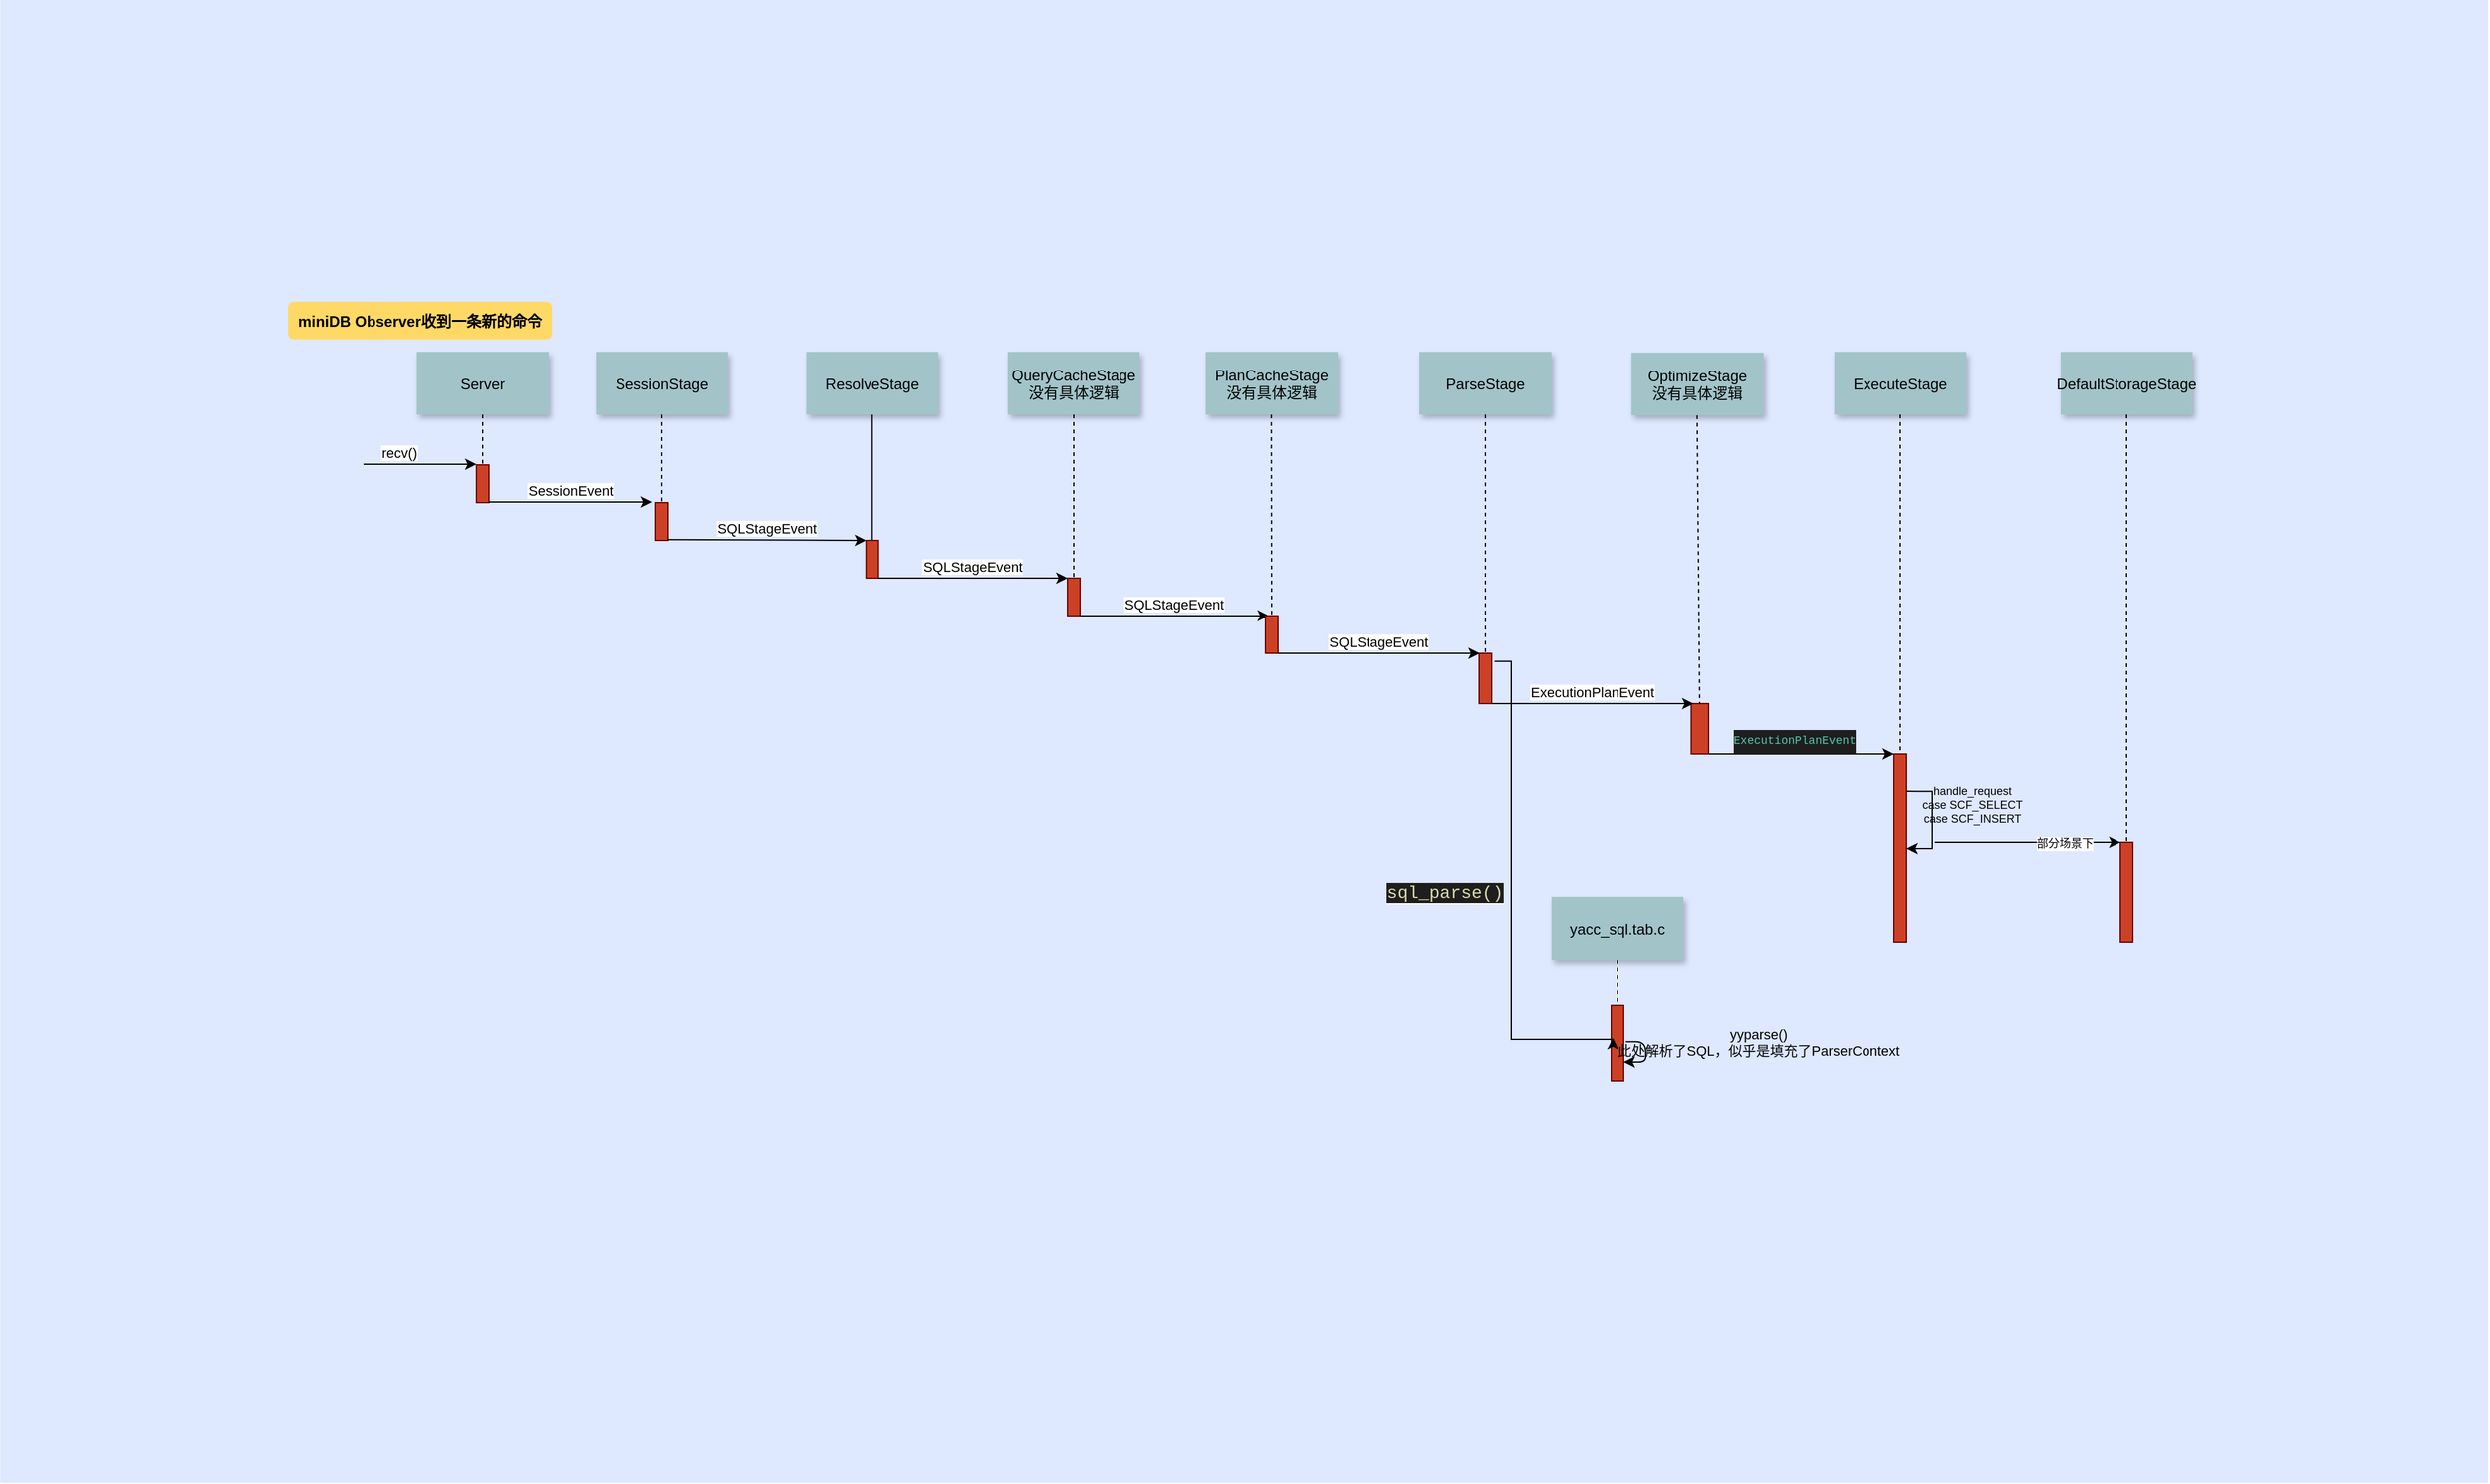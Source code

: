 <mxfile version="15.5.4" type="github">
  <diagram name="Page-1" id="9361dd3d-8414-5efd-6122-117bd74ce7a7">
    <mxGraphModel dx="2118" dy="1335" grid="1" gridSize="10" guides="1" tooltips="1" connect="1" arrows="1" fold="1" page="0" pageScale="1.5" pageWidth="826" pageHeight="1169" background="none" math="0" shadow="0">
      <root>
        <mxCell id="0" />
        <mxCell id="1" parent="0" />
        <mxCell id="69" value="" style="fillColor=#DEE8FF;strokeColor=none" parent="1" vertex="1">
          <mxGeometry x="-178.81" y="-220" width="1978.81" height="1180" as="geometry" />
        </mxCell>
        <mxCell id="2" value="" style="fillColor=#CC4125;strokeColor=#660000" parent="1" vertex="1">
          <mxGeometry x="200" y="150" width="10" height="30" as="geometry" />
        </mxCell>
        <mxCell id="3" value="recv()" style="edgeStyle=none;verticalLabelPosition=top;verticalAlign=bottom;labelPosition=left;align=right" parent="1" edge="1">
          <mxGeometry x="110" y="49.5" width="100" height="100" as="geometry">
            <mxPoint x="110" y="149.5" as="sourcePoint" />
            <mxPoint x="200" y="149.5" as="targetPoint" />
          </mxGeometry>
        </mxCell>
        <mxCell id="4" value="Server" style="shadow=1;fillColor=#A2C4C9;strokeColor=none" parent="1" vertex="1">
          <mxGeometry x="152.5" y="60" width="105" height="50" as="geometry" />
        </mxCell>
        <mxCell id="6" value="" style="fillColor=#CC4125;strokeColor=#660000" parent="1" vertex="1">
          <mxGeometry x="342.5" y="180" width="10" height="30" as="geometry" />
        </mxCell>
        <mxCell id="7" value="SessionStage" style="shadow=1;fillColor=#A2C4C9;strokeColor=none" parent="1" vertex="1">
          <mxGeometry x="295" y="60" width="105" height="50" as="geometry" />
        </mxCell>
        <mxCell id="8" value="" style="edgeStyle=none;endArrow=none;dashed=1" parent="1" source="7" target="6" edge="1">
          <mxGeometry x="272.335" y="165" width="100" height="100" as="geometry">
            <mxPoint x="347.259" y="110" as="sourcePoint" />
            <mxPoint x="347.576" y="165" as="targetPoint" />
          </mxGeometry>
        </mxCell>
        <mxCell id="9" value="SessionEvent" style="edgeStyle=none;verticalLabelPosition=top;verticalAlign=bottom" parent="1" edge="1">
          <mxGeometry x="220" y="92" width="100" height="100" as="geometry">
            <mxPoint x="210" y="179.5" as="sourcePoint" />
            <mxPoint x="340" y="179.5" as="targetPoint" />
          </mxGeometry>
        </mxCell>
        <mxCell id="13" value="SQLStageEvent" style="edgeStyle=none;verticalLabelPosition=top;verticalAlign=bottom;entryX=0;entryY=0;entryDx=0;entryDy=0;" parent="1" edge="1" target="17">
          <mxGeometry x="385.455" y="122.146" width="100" height="100" as="geometry">
            <mxPoint x="352.5" y="209.436" as="sourcePoint" />
            <mxPoint x="462.5" y="209.436" as="targetPoint" />
          </mxGeometry>
        </mxCell>
        <mxCell id="15" value="ResolveStage" style="shadow=1;fillColor=#A2C4C9;strokeColor=none" parent="1" vertex="1">
          <mxGeometry x="462.284" y="60.0" width="105" height="50" as="geometry" />
        </mxCell>
        <mxCell id="16" value="" style="edgeStyle=none;endArrow=none" parent="1" source="15" target="17" edge="1">
          <mxGeometry x="437.043" y="270" width="100" height="100" as="geometry">
            <mxPoint x="514.543" y="220.0" as="sourcePoint" />
            <mxPoint x="514.543" y="240.0" as="targetPoint" />
          </mxGeometry>
        </mxCell>
        <mxCell id="17" value="" style="fillColor=#CC4125;strokeColor=#660000" parent="1" vertex="1">
          <mxGeometry x="509.78" y="210" width="10" height="30" as="geometry" />
        </mxCell>
        <mxCell id="21" value="" style="fillColor=#CC4125;strokeColor=#660000" parent="1" vertex="1">
          <mxGeometry x="670" y="240" width="10" height="30" as="geometry" />
        </mxCell>
        <mxCell id="22" value="QueryCacheStage&#xa;没有具体逻辑" style="shadow=1;fillColor=#A2C4C9;strokeColor=none" parent="1" vertex="1">
          <mxGeometry x="622.5" y="60" width="105" height="50" as="geometry" />
        </mxCell>
        <mxCell id="23" value="" style="edgeStyle=none;endArrow=none;dashed=1" parent="1" source="22" target="21" edge="1">
          <mxGeometry x="614.488" y="175.0" width="100" height="100" as="geometry">
            <mxPoint x="674.653" y="110" as="sourcePoint" />
            <mxPoint x="674.653" y="260" as="targetPoint" />
          </mxGeometry>
        </mxCell>
        <mxCell id="24" value="ExecuteStage" style="shadow=1;fillColor=#A2C4C9;strokeColor=none" parent="1" vertex="1">
          <mxGeometry x="1280" y="60" width="105" height="50" as="geometry" />
        </mxCell>
        <mxCell id="25" value="" style="edgeStyle=none;endArrow=none;dashed=1" parent="1" source="24" target="26" edge="1">
          <mxGeometry x="1066.335" y="165" width="100" height="100" as="geometry">
            <mxPoint x="1141.259" y="110" as="sourcePoint" />
            <mxPoint x="1141.576" y="165" as="targetPoint" />
          </mxGeometry>
        </mxCell>
        <mxCell id="s2LQRpCYXiTGs1c-41xj-136" value="handle_request&#xa;case SCF_SELECT&#xa;case SCF_INSERT" style="edgeStyle=orthogonalEdgeStyle;rounded=0;orthogonalLoop=1;jettySize=auto;html=0;entryX=1;entryY=0.5;entryDx=0;entryDy=0;labelBackgroundColor=none;labelBorderColor=none;fontSize=9;fontColor=default;exitX=1.018;exitY=0.197;exitDx=0;exitDy=0;exitPerimeter=0;" edge="1" parent="1" source="26" target="26">
          <mxGeometry x="-0.291" y="32" relative="1" as="geometry">
            <Array as="points">
              <mxPoint x="1358" y="410" />
              <mxPoint x="1358" y="455" />
            </Array>
            <mxPoint as="offset" />
          </mxGeometry>
        </mxCell>
        <mxCell id="26" value="" style="fillColor=#CC4125;strokeColor=#660000" parent="1" vertex="1">
          <mxGeometry x="1327.5" y="380" width="10" height="150" as="geometry" />
        </mxCell>
        <mxCell id="27" value="SQLStageEvent" style="edgeStyle=elbowEdgeStyle;elbow=vertical;verticalLabelPosition=top;verticalAlign=bottom" parent="1" source="17" target="21" edge="1">
          <mxGeometry x="540" y="270" width="100" height="100" as="geometry">
            <mxPoint x="540" y="370" as="sourcePoint" />
            <mxPoint x="640" y="270" as="targetPoint" />
            <Array as="points">
              <mxPoint x="550" y="240" />
            </Array>
          </mxGeometry>
        </mxCell>
        <mxCell id="33" value="" style="edgeStyle=elbowEdgeStyle;elbow=horizontal;endArrow=none;dashed=1" parent="1" source="4" target="2" edge="1">
          <mxGeometry x="230.0" y="310" width="100" height="100" as="geometry">
            <mxPoint x="230.0" y="410" as="sourcePoint" />
            <mxPoint x="330" y="310" as="targetPoint" />
          </mxGeometry>
        </mxCell>
        <mxCell id="55" value="yacc_sql.tab.c" style="shadow=1;fillColor=#A2C4C9;strokeColor=none" parent="1" vertex="1">
          <mxGeometry x="1055" y="494.083" width="105" height="50" as="geometry" />
        </mxCell>
        <mxCell id="56" value="" style="edgeStyle=none;endArrow=none;dashed=1" parent="1" source="55" target="57" edge="1">
          <mxGeometry x="1204.071" y="380.087" width="100" height="100" as="geometry">
            <mxPoint x="1279.236" y="325.087" as="sourcePoint" />
            <mxPoint x="1350" y="445.087" as="targetPoint" />
          </mxGeometry>
        </mxCell>
        <mxCell id="57" value="" style="fillColor=#CC4125;strokeColor=#660000" parent="1" vertex="1">
          <mxGeometry x="1102.5" y="580" width="10" height="60" as="geometry" />
        </mxCell>
        <mxCell id="71" value="miniDB Observer收到一条新的命令" style="rounded=1;fontStyle=1;fillColor=#FFD966;strokeColor=none" parent="1" vertex="1">
          <mxGeometry x="50" y="20" width="210" height="30" as="geometry" />
        </mxCell>
        <mxCell id="s2LQRpCYXiTGs1c-41xj-105" value="PlanCacheStage&#xa;没有具体逻辑" style="shadow=1;fillColor=#A2C4C9;strokeColor=none" vertex="1" parent="1">
          <mxGeometry x="780" y="60" width="105" height="50" as="geometry" />
        </mxCell>
        <mxCell id="s2LQRpCYXiTGs1c-41xj-107" value="" style="edgeStyle=none;endArrow=none;dashed=1;startArrow=none;" edge="1" parent="1" source="s2LQRpCYXiTGs1c-41xj-106">
          <mxGeometry x="566.045" y="165" width="100" height="100" as="geometry">
            <mxPoint x="832.21" y="110" as="sourcePoint" />
            <mxPoint x="832.21" y="289.39" as="targetPoint" />
          </mxGeometry>
        </mxCell>
        <mxCell id="s2LQRpCYXiTGs1c-41xj-114" value="OptimizeStage&#xa;没有具体逻辑" style="shadow=1;fillColor=#A2C4C9;strokeColor=none" vertex="1" parent="1">
          <mxGeometry x="1118.69" y="60.61" width="105" height="50" as="geometry" />
        </mxCell>
        <mxCell id="s2LQRpCYXiTGs1c-41xj-133" style="edgeStyle=orthogonalEdgeStyle;rounded=0;orthogonalLoop=1;jettySize=auto;html=0;entryX=0;entryY=0;entryDx=0;entryDy=0;labelBackgroundColor=none;labelBorderColor=none;fontSize=7;fontColor=default;exitX=1;exitY=1;exitDx=0;exitDy=0;" edge="1" parent="1" source="s2LQRpCYXiTGs1c-41xj-115" target="26">
          <mxGeometry relative="1" as="geometry">
            <Array as="points">
              <mxPoint x="1328" y="380" />
            </Array>
          </mxGeometry>
        </mxCell>
        <mxCell id="s2LQRpCYXiTGs1c-41xj-135" value="&lt;div style=&quot;color: rgb(212 , 212 , 212) ; background-color: rgb(30 , 30 , 30) ; font-family: &amp;#34;consolas&amp;#34; , &amp;#34;courier new&amp;#34; , monospace ; line-height: 19px&quot;&gt;&lt;span style=&quot;color: rgb(78 , 201 , 176)&quot;&gt;&lt;font style=&quot;font-size: 9px&quot;&gt;ExecutionPlanEvent&lt;/font&gt;&lt;/span&gt;&lt;/div&gt;" style="edgeLabel;html=1;align=center;verticalAlign=middle;resizable=0;points=[];fontSize=7;fontColor=default;" vertex="1" connectable="0" parent="s2LQRpCYXiTGs1c-41xj-133">
          <mxGeometry x="-0.076" relative="1" as="geometry">
            <mxPoint y="-10" as="offset" />
          </mxGeometry>
        </mxCell>
        <mxCell id="s2LQRpCYXiTGs1c-41xj-115" value="" style="fillColor=#CC4125;strokeColor=#660000" vertex="1" parent="1">
          <mxGeometry x="1166.19" y="340" width="13.81" height="40" as="geometry" />
        </mxCell>
        <mxCell id="s2LQRpCYXiTGs1c-41xj-116" value="" style="edgeStyle=none;endArrow=none;dashed=1" edge="1" parent="1" target="s2LQRpCYXiTGs1c-41xj-115">
          <mxGeometry x="904.735" y="165.61" width="100" height="100" as="geometry">
            <mxPoint x="1170.9" y="110.61" as="sourcePoint" />
            <mxPoint x="1170.9" y="290" as="targetPoint" />
          </mxGeometry>
        </mxCell>
        <mxCell id="s2LQRpCYXiTGs1c-41xj-129" value="&lt;span style=&quot;color: rgb(220 , 220 , 170) ; background-color: rgb(30 , 30 , 30) ; font-family: &amp;#34;consolas&amp;#34; , &amp;#34;courier new&amp;#34; , monospace ; font-size: 14px&quot;&gt;sql_parse()&lt;br&gt;&lt;/span&gt;" style="edgeStyle=orthogonalEdgeStyle;rounded=0;orthogonalLoop=1;jettySize=auto;html=1;fontColor=#FFFFFF;entryX=0.153;entryY=0.433;entryDx=0;entryDy=0;entryPerimeter=0;exitX=1.225;exitY=0.159;exitDx=0;exitDy=0;exitPerimeter=0;" edge="1" parent="1" source="s2LQRpCYXiTGs1c-41xj-118" target="57">
          <mxGeometry x="-0.002" y="-53" relative="1" as="geometry">
            <mxPoint x="1100" y="600" as="targetPoint" />
            <Array as="points">
              <mxPoint x="1023" y="306" />
              <mxPoint x="1023" y="607" />
              <mxPoint x="1104" y="607" />
            </Array>
            <mxPoint as="offset" />
          </mxGeometry>
        </mxCell>
        <mxCell id="s2LQRpCYXiTGs1c-41xj-118" value="" style="fillColor=#CC4125;strokeColor=#660000" vertex="1" parent="1">
          <mxGeometry x="997.5" y="300" width="10" height="40" as="geometry" />
        </mxCell>
        <mxCell id="s2LQRpCYXiTGs1c-41xj-119" value="" style="edgeStyle=none;endArrow=none;dashed=1;startArrow=none;" edge="1" parent="1" source="s2LQRpCYXiTGs1c-41xj-117" target="s2LQRpCYXiTGs1c-41xj-118">
          <mxGeometry x="736.045" y="165" width="100" height="100" as="geometry">
            <mxPoint x="1002.21" y="110" as="sourcePoint" />
            <mxPoint x="1002.21" y="289.39" as="targetPoint" />
          </mxGeometry>
        </mxCell>
        <mxCell id="s2LQRpCYXiTGs1c-41xj-117" value="ParseStage" style="shadow=1;fillColor=#A2C4C9;strokeColor=none" vertex="1" parent="1">
          <mxGeometry x="950" y="60" width="105" height="50" as="geometry" />
        </mxCell>
        <mxCell id="s2LQRpCYXiTGs1c-41xj-122" style="edgeStyle=orthogonalEdgeStyle;rounded=0;orthogonalLoop=1;jettySize=auto;html=1;exitX=0.5;exitY=1;exitDx=0;exitDy=0;fontColor=#FFFFFF;" edge="1" parent="1" source="21" target="21">
          <mxGeometry relative="1" as="geometry" />
        </mxCell>
        <mxCell id="s2LQRpCYXiTGs1c-41xj-123" value="SQLStageEvent" style="edgeStyle=elbowEdgeStyle;elbow=vertical;verticalLabelPosition=top;verticalAlign=bottom" edge="1" parent="1">
          <mxGeometry x="700.22" y="300" width="100" height="100" as="geometry">
            <mxPoint x="680.0" y="270" as="sourcePoint" />
            <mxPoint x="830.22" y="270" as="targetPoint" />
            <Array as="points">
              <mxPoint x="710.22" y="270" />
            </Array>
          </mxGeometry>
        </mxCell>
        <mxCell id="s2LQRpCYXiTGs1c-41xj-106" value="" style="fillColor=#CC4125;strokeColor=#660000" vertex="1" parent="1">
          <mxGeometry x="827.5" y="270" width="10" height="30" as="geometry" />
        </mxCell>
        <mxCell id="s2LQRpCYXiTGs1c-41xj-124" value="" style="edgeStyle=none;endArrow=none;dashed=1" edge="1" parent="1" target="s2LQRpCYXiTGs1c-41xj-106">
          <mxGeometry x="566.045" y="165" width="100" height="100" as="geometry">
            <mxPoint x="832.21" y="110" as="sourcePoint" />
            <mxPoint x="832.21" y="289.39" as="targetPoint" />
          </mxGeometry>
        </mxCell>
        <mxCell id="s2LQRpCYXiTGs1c-41xj-125" value="SQLStageEvent" style="edgeStyle=elbowEdgeStyle;elbow=vertical;verticalLabelPosition=top;verticalAlign=bottom;" edge="1" parent="1">
          <mxGeometry x="857.72" y="330" width="100" height="100" as="geometry">
            <mxPoint x="837.5" y="300" as="sourcePoint" />
            <mxPoint x="998" y="300" as="targetPoint" />
            <Array as="points">
              <mxPoint x="867.72" y="300" />
            </Array>
          </mxGeometry>
        </mxCell>
        <mxCell id="s2LQRpCYXiTGs1c-41xj-127" value="ExecutionPlanEvent" style="edgeStyle=elbowEdgeStyle;elbow=vertical;verticalLabelPosition=top;verticalAlign=bottom;" edge="1" parent="1">
          <mxGeometry x="1027.72" y="370" width="100" height="100" as="geometry">
            <mxPoint x="1007.5" y="340" as="sourcePoint" />
            <mxPoint x="1168" y="340" as="targetPoint" />
            <Array as="points">
              <mxPoint x="1037.72" y="340" />
            </Array>
          </mxGeometry>
        </mxCell>
        <mxCell id="s2LQRpCYXiTGs1c-41xj-130" value="yyparse()&#xa;此处解析了SQL，似乎是填充了ParserContext" style="edgeStyle=orthogonalEdgeStyle;rounded=1;orthogonalLoop=1;jettySize=auto;entryX=1;entryY=0.5;entryDx=0;entryDy=0;fontColor=default;exitX=1.169;exitY=0.321;exitDx=0;exitDy=0;exitPerimeter=0;verticalAlign=bottom;labelBorderColor=none;labelBackgroundColor=none;" edge="1" parent="1">
          <mxGeometry x="0.292" y="-90" relative="1" as="geometry">
            <mxPoint x="1114.19" y="608.89" as="sourcePoint" />
            <mxPoint x="1112.5" y="625" as="targetPoint" />
            <Array as="points">
              <mxPoint x="1130" y="609" />
              <mxPoint x="1130" y="625" />
            </Array>
            <mxPoint x="90" y="90" as="offset" />
          </mxGeometry>
        </mxCell>
        <mxCell id="s2LQRpCYXiTGs1c-41xj-138" value="DefaultStorageStage" style="shadow=1;fillColor=#A2C4C9;strokeColor=none" vertex="1" parent="1">
          <mxGeometry x="1460" y="60" width="105" height="50" as="geometry" />
        </mxCell>
        <mxCell id="s2LQRpCYXiTGs1c-41xj-139" value="" style="edgeStyle=none;endArrow=none;dashed=1" edge="1" parent="1" source="s2LQRpCYXiTGs1c-41xj-138" target="s2LQRpCYXiTGs1c-41xj-141">
          <mxGeometry x="1246.335" y="165" width="100" height="100" as="geometry">
            <mxPoint x="1321.259" y="110" as="sourcePoint" />
            <mxPoint x="1321.576" y="165" as="targetPoint" />
          </mxGeometry>
        </mxCell>
        <mxCell id="s2LQRpCYXiTGs1c-41xj-141" value="" style="fillColor=#CC4125;strokeColor=#660000" vertex="1" parent="1">
          <mxGeometry x="1507.5" y="450" width="10" height="80" as="geometry" />
        </mxCell>
        <mxCell id="s2LQRpCYXiTGs1c-41xj-142" value="" style="endArrow=classic;html=1;rounded=0;labelBackgroundColor=none;labelBorderColor=none;fontSize=9;fontColor=default;entryX=0;entryY=0;entryDx=0;entryDy=0;" edge="1" parent="1" target="s2LQRpCYXiTGs1c-41xj-141">
          <mxGeometry width="50" height="50" relative="1" as="geometry">
            <mxPoint x="1360" y="450" as="sourcePoint" />
            <mxPoint x="1430" y="400" as="targetPoint" />
            <Array as="points">
              <mxPoint x="1500" y="450" />
            </Array>
          </mxGeometry>
        </mxCell>
        <mxCell id="s2LQRpCYXiTGs1c-41xj-143" value="部分场景下" style="edgeLabel;html=1;align=center;verticalAlign=middle;resizable=0;points=[];fontSize=9;fontColor=default;" vertex="1" connectable="0" parent="s2LQRpCYXiTGs1c-41xj-142">
          <mxGeometry x="0.397" y="-1" relative="1" as="geometry">
            <mxPoint as="offset" />
          </mxGeometry>
        </mxCell>
      </root>
    </mxGraphModel>
  </diagram>
</mxfile>
